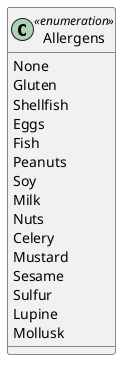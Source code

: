 @startuml



	class Allergens << enumeration >> {
        None
        Gluten
        Shellfish
        Eggs
        Fish
        Peanuts
        Soy
        Milk
        Nuts
        Celery
        Mustard
        Sesame
        Sulfur
        Lupine
        Mollusk
    }



@enduml

